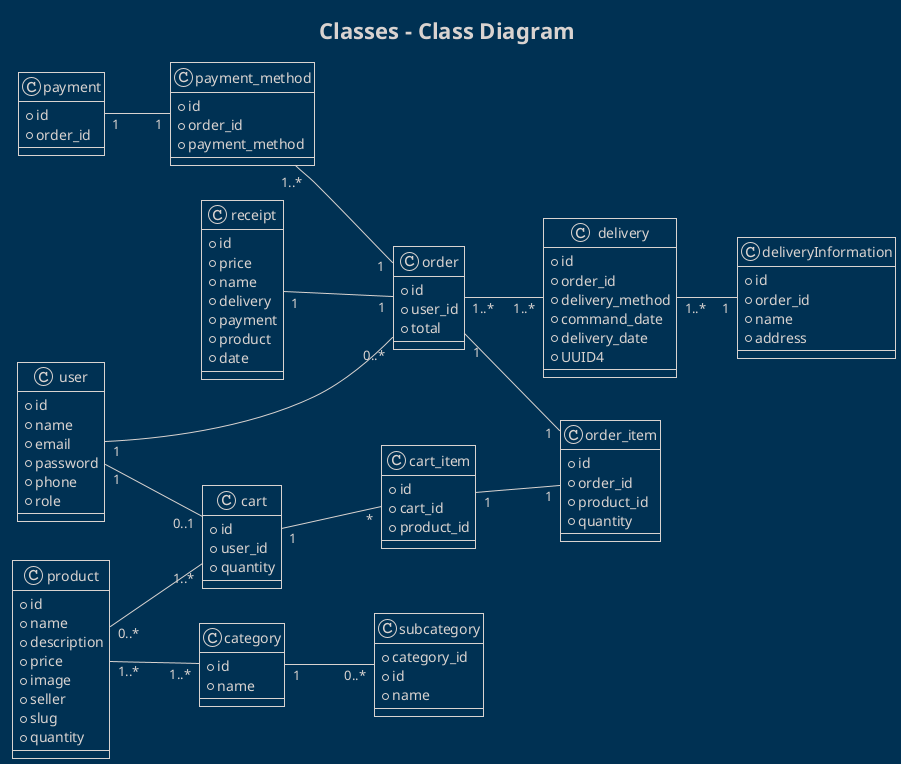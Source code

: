 @startuml class diagram

skin rose
!theme blueprint

left to right direction

title Classes - Class Diagram

class user {
    + id
    + name
    + email
    + password
    + phone
    + role
}

class product {
    + id
    + name
    + description
    + price
    + image
    + seller
    + slug
    + quantity

}

class category {
    + id
    + name
}

class subcategory {
    + category_id
    + id
    + name
}

class cart {
    + id
    + user_id
    + quantity
}

class cart_item {
    + id
    + cart_id
    + product_id
}

class order {
    + id
    + user_id
    + total
}

class order_item {
    + id
    + order_id
    + product_id
    + quantity
}

class receipt{
    +id
    +price
    +name
    +delivery
    +payment
    +product
    +date
}

class payment_method {
    + id
    + order_id
    + payment_method
}

class payment {
    + id
    + order_id
}

class delivery {
    + id
    + order_id
    + delivery_method
    + command_date 
    + delivery_date
    + UUID4
}

class deliveryInformation {
    + id
    + order_id
    + name
    + address
}

user "1" -- "0..1" cart
user "1" -- "0..*" order
order "1" -- "1" order_item
order "1..*" -- "1..*" delivery
delivery "1..*" -- "1" deliveryInformation
payment_method "1..*" -- "1" order
payment "1" -- "1" payment_method
product "1..*" -- "1..*" category
product "0..*" -- "1..*" cart
category "1" -- "0..*" subcategory
cart_item "1" -- "1" order_item
cart "1" -- "*" cart_item
receipt "1" -- "1" order

@enduml